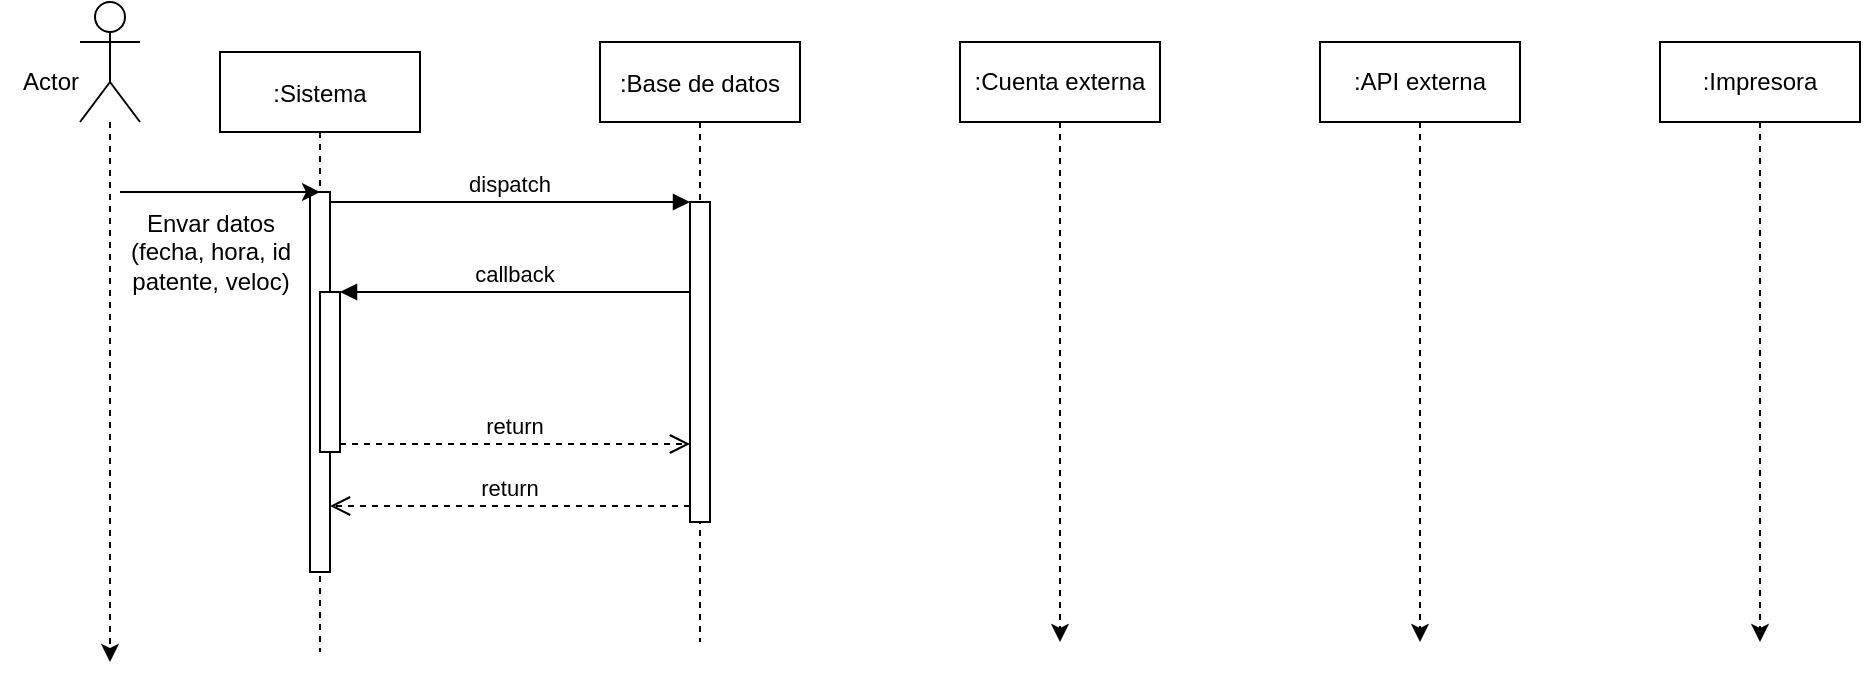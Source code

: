 <mxfile version="20.5.1" type="github">
  <diagram id="kgpKYQtTHZ0yAKxKKP6v" name="Page-1">
    <mxGraphModel dx="868" dy="425" grid="1" gridSize="10" guides="1" tooltips="1" connect="1" arrows="1" fold="1" page="1" pageScale="1" pageWidth="850" pageHeight="1100" math="0" shadow="0">
      <root>
        <mxCell id="0" />
        <mxCell id="1" parent="0" />
        <object label=":Sistema" id="3nuBFxr9cyL0pnOWT2aG-1">
          <mxCell style="shape=umlLifeline;perimeter=lifelinePerimeter;container=1;collapsible=0;recursiveResize=0;rounded=0;shadow=0;strokeWidth=1;size=40;" parent="1" vertex="1">
            <mxGeometry x="110" y="85" width="100" height="300" as="geometry" />
          </mxCell>
        </object>
        <mxCell id="3nuBFxr9cyL0pnOWT2aG-2" value="" style="points=[];perimeter=orthogonalPerimeter;rounded=0;shadow=0;strokeWidth=1;" parent="3nuBFxr9cyL0pnOWT2aG-1" vertex="1">
          <mxGeometry x="45" y="70" width="10" height="190" as="geometry" />
        </mxCell>
        <mxCell id="3nuBFxr9cyL0pnOWT2aG-4" value="" style="points=[];perimeter=orthogonalPerimeter;rounded=0;shadow=0;strokeWidth=1;" parent="3nuBFxr9cyL0pnOWT2aG-1" vertex="1">
          <mxGeometry x="50" y="120" width="10" height="80" as="geometry" />
        </mxCell>
        <mxCell id="RfWwSQXeCyqHjjf5M0ve-16" value="" style="endArrow=classic;html=1;rounded=0;entryX=0.5;entryY=0;entryDx=0;entryDy=0;entryPerimeter=0;" edge="1" parent="3nuBFxr9cyL0pnOWT2aG-1" target="3nuBFxr9cyL0pnOWT2aG-2">
          <mxGeometry width="50" height="50" relative="1" as="geometry">
            <mxPoint x="-50" y="70" as="sourcePoint" />
            <mxPoint x="40" y="70" as="targetPoint" />
            <Array as="points" />
          </mxGeometry>
        </mxCell>
        <mxCell id="RfWwSQXeCyqHjjf5M0ve-21" value="Envar datos&lt;br&gt;(fecha, hora, id&lt;br&gt;patente, veloc)" style="text;html=1;align=center;verticalAlign=middle;resizable=0;points=[];autosize=1;strokeColor=none;fillColor=none;" vertex="1" parent="3nuBFxr9cyL0pnOWT2aG-1">
          <mxGeometry x="-55" y="70" width="100" height="60" as="geometry" />
        </mxCell>
        <mxCell id="3nuBFxr9cyL0pnOWT2aG-5" value=":Base de datos" style="shape=umlLifeline;perimeter=lifelinePerimeter;container=1;collapsible=0;recursiveResize=0;rounded=0;shadow=0;strokeWidth=1;" parent="1" vertex="1">
          <mxGeometry x="300" y="80" width="100" height="300" as="geometry" />
        </mxCell>
        <mxCell id="3nuBFxr9cyL0pnOWT2aG-6" value="" style="points=[];perimeter=orthogonalPerimeter;rounded=0;shadow=0;strokeWidth=1;" parent="3nuBFxr9cyL0pnOWT2aG-5" vertex="1">
          <mxGeometry x="45" y="80" width="10" height="160" as="geometry" />
        </mxCell>
        <mxCell id="3nuBFxr9cyL0pnOWT2aG-7" value="return" style="verticalAlign=bottom;endArrow=open;dashed=1;endSize=8;exitX=0;exitY=0.95;shadow=0;strokeWidth=1;" parent="1" source="3nuBFxr9cyL0pnOWT2aG-6" target="3nuBFxr9cyL0pnOWT2aG-2" edge="1">
          <mxGeometry relative="1" as="geometry">
            <mxPoint x="275" y="236" as="targetPoint" />
          </mxGeometry>
        </mxCell>
        <mxCell id="3nuBFxr9cyL0pnOWT2aG-8" value="dispatch" style="verticalAlign=bottom;endArrow=block;entryX=0;entryY=0;shadow=0;strokeWidth=1;" parent="1" source="3nuBFxr9cyL0pnOWT2aG-2" target="3nuBFxr9cyL0pnOWT2aG-6" edge="1">
          <mxGeometry relative="1" as="geometry">
            <mxPoint x="275" y="160" as="sourcePoint" />
          </mxGeometry>
        </mxCell>
        <mxCell id="3nuBFxr9cyL0pnOWT2aG-9" value="callback" style="verticalAlign=bottom;endArrow=block;entryX=1;entryY=0;shadow=0;strokeWidth=1;" parent="1" source="3nuBFxr9cyL0pnOWT2aG-6" target="3nuBFxr9cyL0pnOWT2aG-4" edge="1">
          <mxGeometry relative="1" as="geometry">
            <mxPoint x="240" y="200" as="sourcePoint" />
          </mxGeometry>
        </mxCell>
        <mxCell id="3nuBFxr9cyL0pnOWT2aG-10" value="return" style="verticalAlign=bottom;endArrow=open;dashed=1;endSize=8;exitX=1;exitY=0.95;shadow=0;strokeWidth=1;" parent="1" source="3nuBFxr9cyL0pnOWT2aG-4" target="3nuBFxr9cyL0pnOWT2aG-6" edge="1">
          <mxGeometry relative="1" as="geometry">
            <mxPoint x="240" y="257" as="targetPoint" />
          </mxGeometry>
        </mxCell>
        <mxCell id="RfWwSQXeCyqHjjf5M0ve-5" style="edgeStyle=orthogonalEdgeStyle;rounded=0;orthogonalLoop=1;jettySize=auto;html=1;dashed=1;" edge="1" parent="1" source="RfWwSQXeCyqHjjf5M0ve-1">
          <mxGeometry relative="1" as="geometry">
            <mxPoint x="55" y="390" as="targetPoint" />
            <Array as="points">
              <mxPoint x="55" y="170" />
              <mxPoint x="55" y="170" />
            </Array>
          </mxGeometry>
        </mxCell>
        <mxCell id="RfWwSQXeCyqHjjf5M0ve-1" value="" style="shape=umlActor;verticalLabelPosition=bottom;verticalAlign=top;html=1;outlineConnect=0;" vertex="1" parent="1">
          <mxGeometry x="40" y="60" width="30" height="60" as="geometry" />
        </mxCell>
        <mxCell id="RfWwSQXeCyqHjjf5M0ve-8" style="edgeStyle=orthogonalEdgeStyle;rounded=0;orthogonalLoop=1;jettySize=auto;html=1;exitX=0.5;exitY=1;exitDx=0;exitDy=0;dashed=1;" edge="1" parent="1" source="RfWwSQXeCyqHjjf5M0ve-2">
          <mxGeometry relative="1" as="geometry">
            <mxPoint x="530" y="380" as="targetPoint" />
          </mxGeometry>
        </mxCell>
        <mxCell id="RfWwSQXeCyqHjjf5M0ve-2" value=":Cuenta externa" style="rounded=1;whiteSpace=wrap;html=1;arcSize=0;" vertex="1" parent="1">
          <mxGeometry x="480" y="80" width="100" height="40" as="geometry" />
        </mxCell>
        <mxCell id="RfWwSQXeCyqHjjf5M0ve-10" style="edgeStyle=orthogonalEdgeStyle;rounded=0;orthogonalLoop=1;jettySize=auto;html=1;exitX=0.5;exitY=1;exitDx=0;exitDy=0;dashed=1;" edge="1" parent="1" source="RfWwSQXeCyqHjjf5M0ve-3">
          <mxGeometry relative="1" as="geometry">
            <mxPoint x="710" y="380" as="targetPoint" />
          </mxGeometry>
        </mxCell>
        <mxCell id="RfWwSQXeCyqHjjf5M0ve-3" value=":API externa" style="rounded=1;whiteSpace=wrap;html=1;arcSize=0;" vertex="1" parent="1">
          <mxGeometry x="660" y="80" width="100" height="40" as="geometry" />
        </mxCell>
        <mxCell id="RfWwSQXeCyqHjjf5M0ve-12" style="edgeStyle=orthogonalEdgeStyle;rounded=0;orthogonalLoop=1;jettySize=auto;html=1;exitX=0.5;exitY=1;exitDx=0;exitDy=0;dashed=1;" edge="1" parent="1" source="RfWwSQXeCyqHjjf5M0ve-6">
          <mxGeometry relative="1" as="geometry">
            <mxPoint x="880" y="380" as="targetPoint" />
          </mxGeometry>
        </mxCell>
        <mxCell id="RfWwSQXeCyqHjjf5M0ve-6" value=":Impresora" style="rounded=1;whiteSpace=wrap;html=1;arcSize=0;" vertex="1" parent="1">
          <mxGeometry x="830" y="80" width="100" height="40" as="geometry" />
        </mxCell>
        <mxCell id="RfWwSQXeCyqHjjf5M0ve-20" value="Actor" style="text;html=1;align=center;verticalAlign=middle;resizable=0;points=[];autosize=1;strokeColor=none;fillColor=none;" vertex="1" parent="1">
          <mxGeometry y="85" width="50" height="30" as="geometry" />
        </mxCell>
      </root>
    </mxGraphModel>
  </diagram>
</mxfile>
